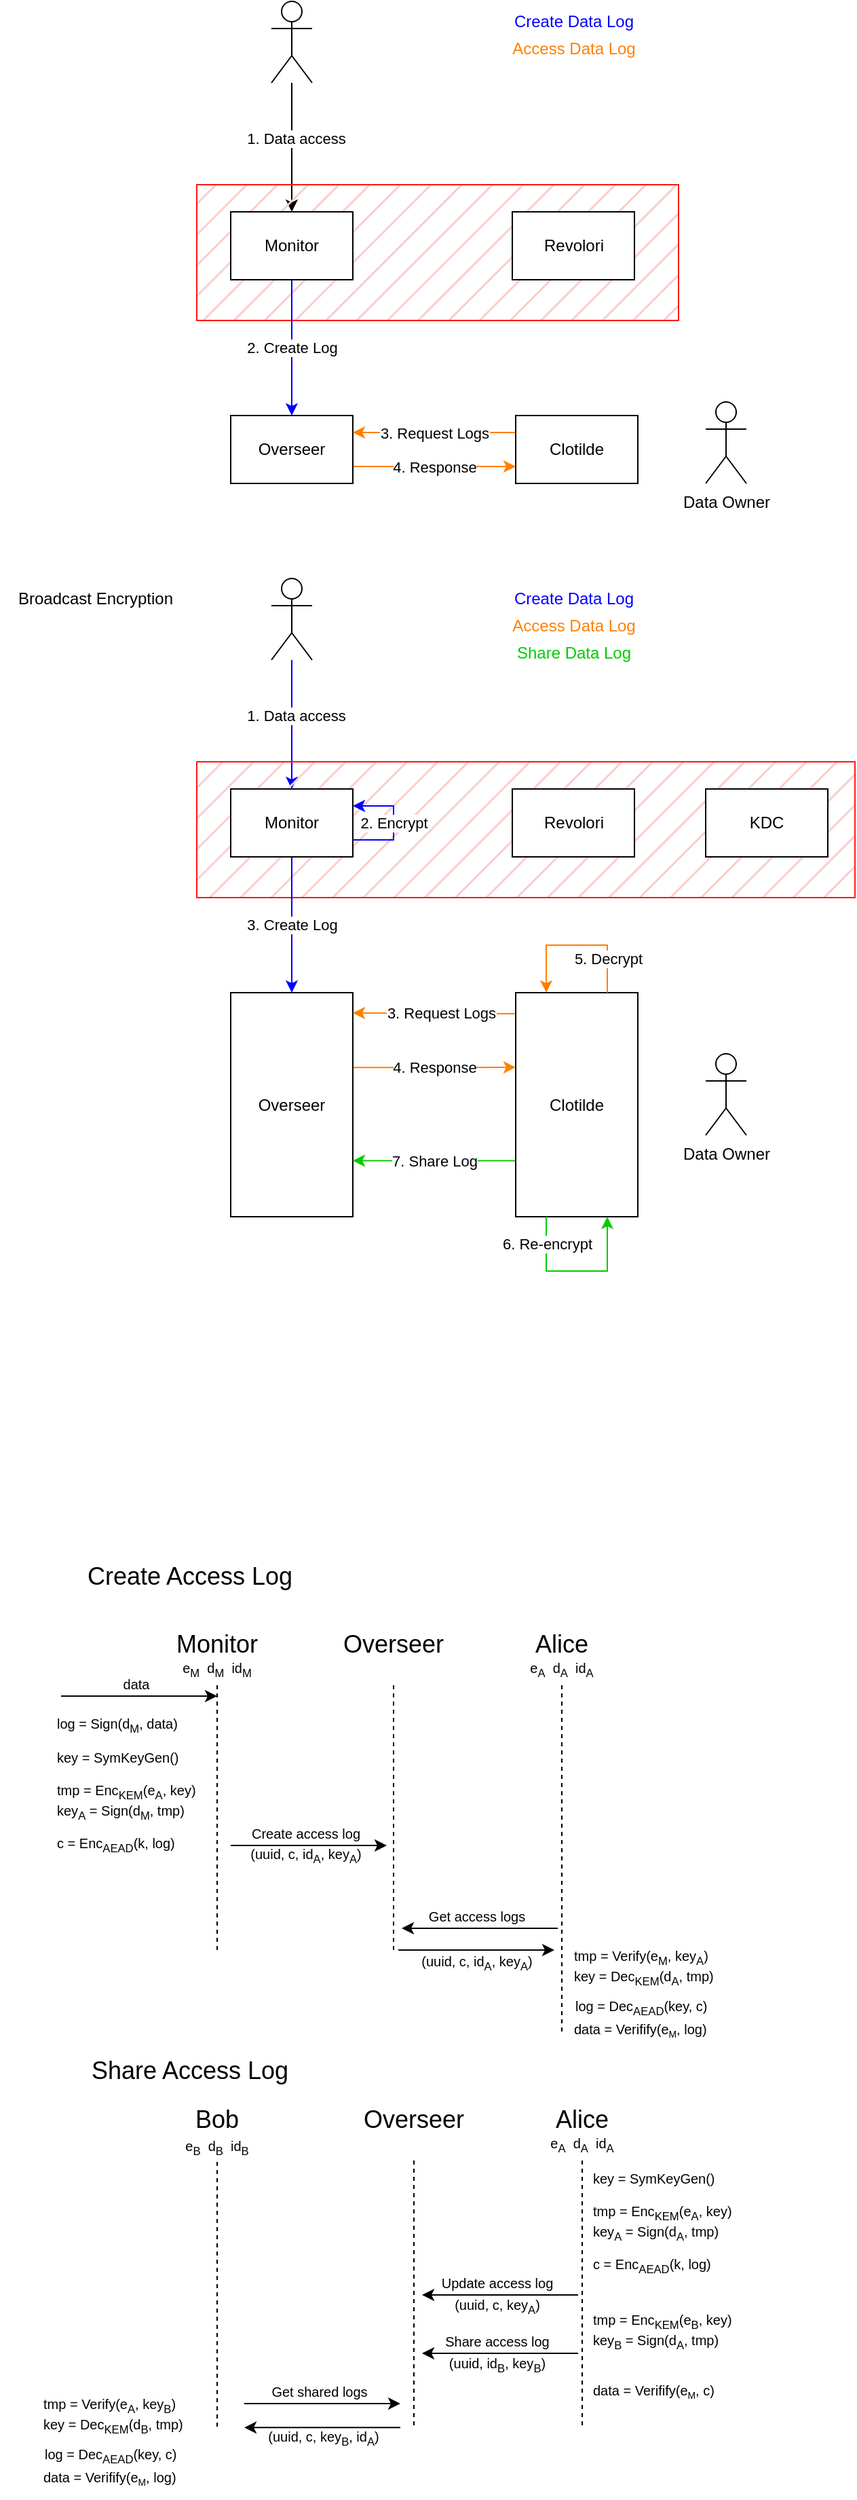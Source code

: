 <mxfile version="20.2.6" type="device"><diagram id="GkMQN6AADFIG6BYPKcEL" name="Seite-1"><mxGraphModel dx="1296" dy="751" grid="1" gridSize="10" guides="1" tooltips="1" connect="1" arrows="1" fold="1" page="1" pageScale="1" pageWidth="827" pageHeight="1169" math="0" shadow="0"><root><mxCell id="0"/><mxCell id="1" parent="0"/><mxCell id="-9-VWRucw9w403B5Mi1J-11" style="edgeStyle=orthogonalEdgeStyle;rounded=0;orthogonalLoop=1;jettySize=auto;html=1;exitX=0.5;exitY=0;exitDx=0;exitDy=0;endArrow=none;endFill=0;startArrow=classic;startFill=1;" parent="1" source="-9-VWRucw9w403B5Mi1J-1" target="-9-VWRucw9w403B5Mi1J-7" edge="1"><mxGeometry relative="1" as="geometry"/></mxCell><mxCell id="-9-VWRucw9w403B5Mi1J-30" value="1. Data access" style="edgeLabel;html=1;align=center;verticalAlign=middle;resizable=0;points=[];fontColor=#000000;" parent="-9-VWRucw9w403B5Mi1J-11" vertex="1" connectable="0"><mxGeometry x="0.302" y="-3" relative="1" as="geometry"><mxPoint y="8" as="offset"/></mxGeometry></mxCell><mxCell id="-9-VWRucw9w403B5Mi1J-6" value="" style="rounded=0;whiteSpace=wrap;html=1;fillColor=#f8cecc;strokeColor=#FF1717;fillStyle=hatch;" parent="1" vertex="1"><mxGeometry x="175" y="180" width="355" height="100" as="geometry"/></mxCell><mxCell id="-9-VWRucw9w403B5Mi1J-24" value="2. Create Log" style="edgeStyle=orthogonalEdgeStyle;rounded=0;orthogonalLoop=1;jettySize=auto;html=1;exitX=0.5;exitY=1;exitDx=0;exitDy=0;entryX=0.5;entryY=0;entryDx=0;entryDy=0;labelBackgroundColor=default;labelBorderColor=none;fontColor=#000000;endArrow=classic;endFill=1;strokeColor=#0000FF;fillColor=#dae8fc;" parent="1" source="-9-VWRucw9w403B5Mi1J-1" target="-9-VWRucw9w403B5Mi1J-3" edge="1"><mxGeometry relative="1" as="geometry"/></mxCell><mxCell id="-9-VWRucw9w403B5Mi1J-1" value="Monitor&lt;br&gt;" style="rounded=0;whiteSpace=wrap;html=1;" parent="1" vertex="1"><mxGeometry x="200" y="200" width="90" height="50" as="geometry"/></mxCell><mxCell id="-9-VWRucw9w403B5Mi1J-2" value="Revolori" style="rounded=0;whiteSpace=wrap;html=1;" parent="1" vertex="1"><mxGeometry x="407.5" y="200" width="90" height="50" as="geometry"/></mxCell><mxCell id="-9-VWRucw9w403B5Mi1J-27" value="4. Response" style="edgeStyle=orthogonalEdgeStyle;rounded=0;orthogonalLoop=1;jettySize=auto;html=1;exitX=1;exitY=0.75;exitDx=0;exitDy=0;entryX=0;entryY=0.75;entryDx=0;entryDy=0;labelBackgroundColor=default;labelBorderColor=none;fontColor=#000000;endArrow=classic;endFill=1;strokeColor=#FF8000;fillColor=#ffe6cc;" parent="1" source="-9-VWRucw9w403B5Mi1J-3" target="-9-VWRucw9w403B5Mi1J-5" edge="1"><mxGeometry relative="1" as="geometry"/></mxCell><mxCell id="-9-VWRucw9w403B5Mi1J-3" value="Overseer" style="rounded=0;whiteSpace=wrap;html=1;" parent="1" vertex="1"><mxGeometry x="200" y="350" width="90" height="50" as="geometry"/></mxCell><mxCell id="-9-VWRucw9w403B5Mi1J-26" value="3. Request Logs" style="edgeStyle=orthogonalEdgeStyle;rounded=0;orthogonalLoop=1;jettySize=auto;html=1;exitX=0;exitY=0.25;exitDx=0;exitDy=0;entryX=1;entryY=0.25;entryDx=0;entryDy=0;labelBackgroundColor=default;labelBorderColor=none;fontColor=#000000;endArrow=classic;endFill=1;strokeColor=#FF8000;fillColor=#ffe6cc;" parent="1" source="-9-VWRucw9w403B5Mi1J-5" target="-9-VWRucw9w403B5Mi1J-3" edge="1"><mxGeometry relative="1" as="geometry"/></mxCell><mxCell id="-9-VWRucw9w403B5Mi1J-5" value="Clotilde" style="rounded=0;whiteSpace=wrap;html=1;" parent="1" vertex="1"><mxGeometry x="410" y="350" width="90" height="50" as="geometry"/></mxCell><mxCell id="-9-VWRucw9w403B5Mi1J-7" value="" style="shape=umlActor;verticalLabelPosition=bottom;verticalAlign=top;html=1;outlineConnect=0;fillStyle=hatch;strokeColor=#000000;fillColor=default;" parent="1" vertex="1"><mxGeometry x="230" y="45" width="30" height="60" as="geometry"/></mxCell><mxCell id="-9-VWRucw9w403B5Mi1J-8" value="Data Owner" style="shape=umlActor;verticalLabelPosition=bottom;verticalAlign=top;html=1;outlineConnect=0;fillStyle=hatch;strokeColor=#000000;fillColor=default;" parent="1" vertex="1"><mxGeometry x="550" y="340" width="30" height="60" as="geometry"/></mxCell><mxCell id="-9-VWRucw9w403B5Mi1J-18" value="Create Data Log" style="text;html=1;strokeColor=none;fillColor=none;align=center;verticalAlign=middle;whiteSpace=wrap;rounded=0;fillStyle=hatch;fontColor=#0000FF;" parent="1" vertex="1"><mxGeometry x="397.5" y="45" width="110" height="30" as="geometry"/></mxCell><mxCell id="-9-VWRucw9w403B5Mi1J-19" value="Access Data Log" style="text;html=1;strokeColor=none;fillColor=none;align=center;verticalAlign=middle;whiteSpace=wrap;rounded=0;fillStyle=hatch;fontColor=#FF8000;" parent="1" vertex="1"><mxGeometry x="397.5" y="65" width="110" height="30" as="geometry"/></mxCell><mxCell id="-9-VWRucw9w403B5Mi1J-33" style="edgeStyle=orthogonalEdgeStyle;rounded=0;orthogonalLoop=1;jettySize=auto;html=1;exitX=0.5;exitY=0;exitDx=0;exitDy=0;endArrow=none;endFill=0;startArrow=classic;startFill=1;strokeColor=#0000FF;" parent="1" source="-9-VWRucw9w403B5Mi1J-37" target="-9-VWRucw9w403B5Mi1J-43" edge="1"><mxGeometry relative="1" as="geometry"/></mxCell><mxCell id="-9-VWRucw9w403B5Mi1J-34" value="1. Data access" style="edgeLabel;html=1;align=center;verticalAlign=middle;resizable=0;points=[];fontColor=#000000;" parent="-9-VWRucw9w403B5Mi1J-33" vertex="1" connectable="0"><mxGeometry x="0.302" y="-3" relative="1" as="geometry"><mxPoint y="8" as="offset"/></mxGeometry></mxCell><mxCell id="-9-VWRucw9w403B5Mi1J-35" value="" style="rounded=0;whiteSpace=wrap;html=1;fillColor=#f8cecc;strokeColor=#FF1717;fillStyle=hatch;" parent="1" vertex="1"><mxGeometry x="175" y="605" width="485" height="100" as="geometry"/></mxCell><mxCell id="-9-VWRucw9w403B5Mi1J-36" value="3. Create Log" style="edgeStyle=orthogonalEdgeStyle;rounded=0;orthogonalLoop=1;jettySize=auto;html=1;exitX=0.5;exitY=1;exitDx=0;exitDy=0;entryX=0.5;entryY=0;entryDx=0;entryDy=0;labelBackgroundColor=default;labelBorderColor=none;fontColor=#000000;endArrow=classic;endFill=1;strokeColor=#0000FF;fillColor=#dae8fc;" parent="1" source="-9-VWRucw9w403B5Mi1J-37" target="-9-VWRucw9w403B5Mi1J-40" edge="1"><mxGeometry relative="1" as="geometry"/></mxCell><mxCell id="-9-VWRucw9w403B5Mi1J-37" value="Monitor&lt;br&gt;" style="rounded=0;whiteSpace=wrap;html=1;" parent="1" vertex="1"><mxGeometry x="200" y="625" width="90" height="50" as="geometry"/></mxCell><mxCell id="-9-VWRucw9w403B5Mi1J-38" value="Revolori" style="rounded=0;whiteSpace=wrap;html=1;" parent="1" vertex="1"><mxGeometry x="407.5" y="625" width="90" height="50" as="geometry"/></mxCell><mxCell id="-9-VWRucw9w403B5Mi1J-39" value="4. Response" style="edgeStyle=orthogonalEdgeStyle;rounded=0;orthogonalLoop=1;jettySize=auto;html=1;exitX=1.002;exitY=0.334;exitDx=0;exitDy=0;entryX=0;entryY=0.333;entryDx=0;entryDy=0;labelBackgroundColor=default;labelBorderColor=none;fontColor=#000000;endArrow=classic;endFill=1;strokeColor=#FF8000;fillColor=#ffe6cc;entryPerimeter=0;exitPerimeter=0;" parent="1" source="-9-VWRucw9w403B5Mi1J-40" target="-9-VWRucw9w403B5Mi1J-42" edge="1"><mxGeometry relative="1" as="geometry"><Array as="points"/></mxGeometry></mxCell><mxCell id="-9-VWRucw9w403B5Mi1J-40" value="Overseer" style="rounded=0;whiteSpace=wrap;html=1;" parent="1" vertex="1"><mxGeometry x="200" y="775" width="90" height="165" as="geometry"/></mxCell><mxCell id="-9-VWRucw9w403B5Mi1J-41" value="3. Request Logs" style="edgeStyle=orthogonalEdgeStyle;rounded=0;orthogonalLoop=1;jettySize=auto;html=1;exitX=-0.008;exitY=0.094;exitDx=0;exitDy=0;labelBackgroundColor=default;labelBorderColor=none;fontColor=#000000;endArrow=classic;endFill=1;strokeColor=#FF8000;fillColor=#ffe6cc;exitPerimeter=0;" parent="1" source="-9-VWRucw9w403B5Mi1J-42" edge="1"><mxGeometry x="-0.094" relative="1" as="geometry"><mxPoint x="410" y="816.25" as="sourcePoint"/><mxPoint x="290" y="790" as="targetPoint"/><Array as="points"/><mxPoint as="offset"/></mxGeometry></mxCell><mxCell id="-9-VWRucw9w403B5Mi1J-54" value="7. Share Log" style="edgeStyle=orthogonalEdgeStyle;rounded=0;orthogonalLoop=1;jettySize=auto;html=1;exitX=0;exitY=0.75;exitDx=0;exitDy=0;entryX=1;entryY=0.75;entryDx=0;entryDy=0;labelBackgroundColor=default;labelBorderColor=none;fontColor=#000000;startArrow=none;startFill=0;endArrow=classic;endFill=1;strokeColor=#00CC00;" parent="1" source="-9-VWRucw9w403B5Mi1J-42" target="-9-VWRucw9w403B5Mi1J-40" edge="1"><mxGeometry relative="1" as="geometry"/></mxCell><mxCell id="-9-VWRucw9w403B5Mi1J-42" value="Clotilde" style="rounded=0;whiteSpace=wrap;html=1;" parent="1" vertex="1"><mxGeometry x="410" y="775" width="90" height="165" as="geometry"/></mxCell><mxCell id="-9-VWRucw9w403B5Mi1J-43" value="" style="shape=umlActor;verticalLabelPosition=bottom;verticalAlign=top;html=1;outlineConnect=0;fillStyle=hatch;strokeColor=#000000;fillColor=default;" parent="1" vertex="1"><mxGeometry x="230" y="470" width="30" height="60" as="geometry"/></mxCell><mxCell id="-9-VWRucw9w403B5Mi1J-44" value="Data Owner" style="shape=umlActor;verticalLabelPosition=bottom;verticalAlign=top;html=1;outlineConnect=0;fillStyle=hatch;strokeColor=#000000;fillColor=default;" parent="1" vertex="1"><mxGeometry x="550" y="820" width="30" height="60" as="geometry"/></mxCell><mxCell id="-9-VWRucw9w403B5Mi1J-45" value="Create Data Log" style="text;html=1;strokeColor=none;fillColor=none;align=center;verticalAlign=middle;whiteSpace=wrap;rounded=0;fillStyle=hatch;fontColor=#0000FF;" parent="1" vertex="1"><mxGeometry x="397.5" y="470" width="110" height="30" as="geometry"/></mxCell><mxCell id="-9-VWRucw9w403B5Mi1J-46" value="Access Data Log" style="text;html=1;strokeColor=none;fillColor=none;align=center;verticalAlign=middle;whiteSpace=wrap;rounded=0;fillStyle=hatch;fontColor=#FF8000;" parent="1" vertex="1"><mxGeometry x="397.5" y="490" width="110" height="30" as="geometry"/></mxCell><mxCell id="-9-VWRucw9w403B5Mi1J-47" value="Broadcast Encryption" style="text;html=1;align=center;verticalAlign=middle;resizable=0;points=[];autosize=1;strokeColor=none;fillColor=none;fontColor=#000000;" parent="1" vertex="1"><mxGeometry x="30" y="470" width="140" height="30" as="geometry"/></mxCell><mxCell id="-9-VWRucw9w403B5Mi1J-48" value="2. Encrypt" style="edgeStyle=orthogonalEdgeStyle;rounded=0;orthogonalLoop=1;jettySize=auto;html=1;exitX=1;exitY=0.25;exitDx=0;exitDy=0;entryX=1;entryY=0.75;entryDx=0;entryDy=0;labelBackgroundColor=default;labelBorderColor=none;fontColor=#000000;startArrow=classic;startFill=1;endArrow=none;endFill=0;strokeColor=#0000FF;" parent="1" source="-9-VWRucw9w403B5Mi1J-37" target="-9-VWRucw9w403B5Mi1J-37" edge="1"><mxGeometry relative="1" as="geometry"><Array as="points"><mxPoint x="320" y="638"/><mxPoint x="320" y="663"/></Array></mxGeometry></mxCell><mxCell id="-9-VWRucw9w403B5Mi1J-49" value="KDC" style="rounded=0;whiteSpace=wrap;html=1;" parent="1" vertex="1"><mxGeometry x="550" y="625" width="90" height="50" as="geometry"/></mxCell><mxCell id="-9-VWRucw9w403B5Mi1J-50" value="5. Decrypt" style="edgeStyle=orthogonalEdgeStyle;rounded=0;orthogonalLoop=1;jettySize=auto;html=1;exitX=0.25;exitY=0;exitDx=0;exitDy=0;entryX=0.75;entryY=0;entryDx=0;entryDy=0;labelBackgroundColor=default;labelBorderColor=none;fontColor=#000000;startArrow=classic;startFill=1;endArrow=none;endFill=0;strokeColor=#FF8000;" parent="1" source="-9-VWRucw9w403B5Mi1J-42" target="-9-VWRucw9w403B5Mi1J-42" edge="1"><mxGeometry x="0.565" relative="1" as="geometry"><Array as="points"><mxPoint x="433" y="740"/><mxPoint x="478" y="740"/></Array><mxPoint as="offset"/></mxGeometry></mxCell><mxCell id="-9-VWRucw9w403B5Mi1J-51" value="&lt;font color=&quot;#00cc00&quot;&gt;Share Data Log&lt;/font&gt;" style="text;html=1;strokeColor=none;fillColor=none;align=center;verticalAlign=middle;whiteSpace=wrap;rounded=0;fillStyle=hatch;fontColor=#FF8000;" parent="1" vertex="1"><mxGeometry x="397.5" y="510" width="110" height="30" as="geometry"/></mxCell><mxCell id="-9-VWRucw9w403B5Mi1J-53" value="6. Re-encrypt" style="edgeStyle=orthogonalEdgeStyle;rounded=0;orthogonalLoop=1;jettySize=auto;html=1;exitX=0.75;exitY=1;exitDx=0;exitDy=0;entryX=0.25;entryY=1;entryDx=0;entryDy=0;labelBackgroundColor=default;labelBorderColor=none;fontColor=#000000;startArrow=classic;startFill=1;endArrow=none;endFill=0;strokeColor=#00CC00;" parent="1" source="-9-VWRucw9w403B5Mi1J-42" target="-9-VWRucw9w403B5Mi1J-42" edge="1"><mxGeometry x="0.68" relative="1" as="geometry"><Array as="points"><mxPoint x="478" y="980"/><mxPoint x="433" y="980"/></Array><mxPoint as="offset"/></mxGeometry></mxCell><mxCell id="agh2qC68gzWuxtGAV_Su-1" value="" style="endArrow=none;dashed=1;html=1;rounded=0;entryX=0.5;entryY=1;entryDx=0;entryDy=0;" edge="1" parent="1" target="agh2qC68gzWuxtGAV_Su-3"><mxGeometry width="50" height="50" relative="1" as="geometry"><mxPoint x="190" y="1480" as="sourcePoint"/><mxPoint x="190" y="1330" as="targetPoint"/></mxGeometry></mxCell><mxCell id="agh2qC68gzWuxtGAV_Su-4" value="" style="group" vertex="1" connectable="0" parent="1"><mxGeometry x="160" y="1240" width="60" height="50" as="geometry"/></mxCell><mxCell id="agh2qC68gzWuxtGAV_Su-2" value="&lt;font style=&quot;font-size: 18px;&quot;&gt;Monitor&lt;/font&gt;" style="text;html=1;strokeColor=none;fillColor=none;align=center;verticalAlign=middle;whiteSpace=wrap;rounded=0;" vertex="1" parent="agh2qC68gzWuxtGAV_Su-4"><mxGeometry width="60" height="30" as="geometry"/></mxCell><mxCell id="agh2qC68gzWuxtGAV_Su-3" value="&lt;font style=&quot;font-size: 10px;&quot;&gt;e&lt;sub&gt;M&lt;/sub&gt;&amp;nbsp; d&lt;sub&gt;M&lt;/sub&gt;&amp;nbsp; id&lt;sub&gt;M&lt;/sub&gt;&lt;/font&gt;" style="text;html=1;strokeColor=none;fillColor=none;align=center;verticalAlign=middle;whiteSpace=wrap;rounded=0;" vertex="1" parent="agh2qC68gzWuxtGAV_Su-4"><mxGeometry y="22" width="60" height="20" as="geometry"/></mxCell><mxCell id="agh2qC68gzWuxtGAV_Su-5" value="" style="endArrow=none;dashed=1;html=1;rounded=0;entryX=0.5;entryY=1;entryDx=0;entryDy=0;" edge="1" parent="1" target="agh2qC68gzWuxtGAV_Su-8"><mxGeometry width="50" height="50" relative="1" as="geometry"><mxPoint x="444" y="1540" as="sourcePoint"/><mxPoint x="444" y="1330" as="targetPoint"/></mxGeometry></mxCell><mxCell id="agh2qC68gzWuxtGAV_Su-6" value="" style="group" vertex="1" connectable="0" parent="1"><mxGeometry x="414" y="1240" width="60" height="50" as="geometry"/></mxCell><mxCell id="agh2qC68gzWuxtGAV_Su-7" value="&lt;font style=&quot;font-size: 18px;&quot;&gt;Alice&lt;/font&gt;" style="text;html=1;strokeColor=none;fillColor=none;align=center;verticalAlign=middle;whiteSpace=wrap;rounded=0;" vertex="1" parent="agh2qC68gzWuxtGAV_Su-6"><mxGeometry width="60" height="30" as="geometry"/></mxCell><mxCell id="agh2qC68gzWuxtGAV_Su-8" value="&lt;font style=&quot;font-size: 10px;&quot;&gt;e&lt;sub&gt;A&lt;/sub&gt;&amp;nbsp; d&lt;sub&gt;A&lt;/sub&gt;&amp;nbsp; id&lt;sub&gt;A&lt;/sub&gt;&lt;/font&gt;" style="text;html=1;strokeColor=none;fillColor=none;align=center;verticalAlign=middle;whiteSpace=wrap;rounded=0;" vertex="1" parent="agh2qC68gzWuxtGAV_Su-6"><mxGeometry y="22" width="60" height="20" as="geometry"/></mxCell><mxCell id="agh2qC68gzWuxtGAV_Su-9" value="" style="endArrow=none;dashed=1;html=1;rounded=0;entryX=0.5;entryY=1;entryDx=0;entryDy=0;" edge="1" parent="1"><mxGeometry width="50" height="50" relative="1" as="geometry"><mxPoint x="320" y="1480" as="sourcePoint"/><mxPoint x="320" y="1282" as="targetPoint"/></mxGeometry></mxCell><mxCell id="agh2qC68gzWuxtGAV_Su-10" value="" style="group" vertex="1" connectable="0" parent="1"><mxGeometry x="290" y="1240" width="60" height="50" as="geometry"/></mxCell><mxCell id="agh2qC68gzWuxtGAV_Su-11" value="&lt;font style=&quot;font-size: 18px;&quot;&gt;Overseer&lt;/font&gt;" style="text;html=1;strokeColor=none;fillColor=none;align=center;verticalAlign=middle;whiteSpace=wrap;rounded=0;" vertex="1" parent="agh2qC68gzWuxtGAV_Su-10"><mxGeometry width="60" height="30" as="geometry"/></mxCell><mxCell id="agh2qC68gzWuxtGAV_Su-13" value="" style="endArrow=classic;html=1;rounded=0;fontSize=10;" edge="1" parent="1"><mxGeometry width="50" height="50" relative="1" as="geometry"><mxPoint x="75" y="1293" as="sourcePoint"/><mxPoint x="190" y="1293" as="targetPoint"/></mxGeometry></mxCell><mxCell id="agh2qC68gzWuxtGAV_Su-14" value="data" style="text;html=1;align=center;verticalAlign=middle;resizable=0;points=[];autosize=1;strokeColor=none;fillColor=none;fontSize=10;" vertex="1" parent="1"><mxGeometry x="110" y="1269" width="40" height="30" as="geometry"/></mxCell><mxCell id="agh2qC68gzWuxtGAV_Su-15" value="log = Sign(d&lt;sub&gt;M&lt;/sub&gt;, data)" style="text;html=1;align=left;verticalAlign=middle;resizable=0;points=[];autosize=1;strokeColor=none;fillColor=none;fontSize=10;" vertex="1" parent="1"><mxGeometry x="70" y="1299" width="110" height="30" as="geometry"/></mxCell><mxCell id="agh2qC68gzWuxtGAV_Su-16" value="c = Enc&lt;sub&gt;AEAD&lt;/sub&gt;(k, log)" style="text;html=1;align=left;verticalAlign=middle;resizable=0;points=[];autosize=1;strokeColor=none;fillColor=none;fontSize=10;" vertex="1" parent="1"><mxGeometry x="70" y="1387" width="110" height="30" as="geometry"/></mxCell><mxCell id="agh2qC68gzWuxtGAV_Su-21" value="" style="group" vertex="1" connectable="0" parent="1"><mxGeometry x="200" y="1379" width="115" height="48" as="geometry"/></mxCell><mxCell id="agh2qC68gzWuxtGAV_Su-18" value="" style="endArrow=classic;html=1;rounded=0;fontSize=10;" edge="1" parent="agh2qC68gzWuxtGAV_Su-21"><mxGeometry width="50" height="50" relative="1" as="geometry"><mxPoint y="24" as="sourcePoint"/><mxPoint x="115" y="24" as="targetPoint"/></mxGeometry></mxCell><mxCell id="agh2qC68gzWuxtGAV_Su-19" value="Create access log" style="text;html=1;align=center;verticalAlign=middle;resizable=0;points=[];autosize=1;strokeColor=none;fillColor=none;fontSize=10;" vertex="1" parent="agh2qC68gzWuxtGAV_Su-21"><mxGeometry x="5" width="100" height="30" as="geometry"/></mxCell><mxCell id="agh2qC68gzWuxtGAV_Su-20" value="(uuid, c, id&lt;sub&gt;A&lt;/sub&gt;, key&lt;sub&gt;A&lt;/sub&gt;)" style="text;html=1;align=center;verticalAlign=middle;resizable=0;points=[];autosize=1;strokeColor=none;fillColor=none;fontSize=10;" vertex="1" parent="agh2qC68gzWuxtGAV_Su-21"><mxGeometry y="16" width="110" height="30" as="geometry"/></mxCell><mxCell id="agh2qC68gzWuxtGAV_Su-23" value="" style="endArrow=none;html=1;rounded=0;fontSize=10;startArrow=classic;startFill=1;endFill=0;" edge="1" parent="1"><mxGeometry width="50" height="50" relative="1" as="geometry"><mxPoint x="326" y="1464" as="sourcePoint"/><mxPoint x="441" y="1464" as="targetPoint"/></mxGeometry></mxCell><mxCell id="agh2qC68gzWuxtGAV_Su-24" value="Get access logs" style="text;html=1;align=center;verticalAlign=middle;resizable=0;points=[];autosize=1;strokeColor=none;fillColor=none;fontSize=10;" vertex="1" parent="1"><mxGeometry x="336" y="1440" width="90" height="30" as="geometry"/></mxCell><mxCell id="agh2qC68gzWuxtGAV_Su-26" value="" style="endArrow=classic;html=1;rounded=0;fontSize=10;" edge="1" parent="1"><mxGeometry width="50" height="50" relative="1" as="geometry"><mxPoint x="323.5" y="1480" as="sourcePoint"/><mxPoint x="438.5" y="1480" as="targetPoint"/></mxGeometry></mxCell><mxCell id="agh2qC68gzWuxtGAV_Su-28" value="(uuid, c, id&lt;sub&gt;A&lt;/sub&gt;, key&lt;sub&gt;A&lt;/sub&gt;)" style="text;html=1;align=center;verticalAlign=middle;resizable=0;points=[];autosize=1;strokeColor=none;fillColor=none;fontSize=10;" vertex="1" parent="1"><mxGeometry x="326" y="1474" width="110" height="30" as="geometry"/></mxCell><mxCell id="agh2qC68gzWuxtGAV_Su-29" value="log = Dec&lt;sub&gt;AEAD&lt;/sub&gt;&lt;font style=&quot;font-size: 10px;&quot;&gt;(key, c)&lt;/font&gt;" style="text;html=1;align=left;verticalAlign=middle;resizable=0;points=[];autosize=1;strokeColor=none;fillColor=none;fontSize=10;" vertex="1" parent="1"><mxGeometry x="452" y="1507" width="120" height="30" as="geometry"/></mxCell><mxCell id="agh2qC68gzWuxtGAV_Su-31" value="data = Verifify(e&lt;span style=&quot;font-size: 8.333px;&quot;&gt;&lt;sub&gt;M&lt;/sub&gt;&lt;/span&gt;, log)" style="text;html=1;align=left;verticalAlign=middle;resizable=0;points=[];autosize=1;strokeColor=none;fillColor=none;fontSize=10;" vertex="1" parent="1"><mxGeometry x="451" y="1524" width="120" height="30" as="geometry"/></mxCell><mxCell id="agh2qC68gzWuxtGAV_Su-36" value="" style="endArrow=none;dashed=1;html=1;rounded=0;entryX=0.5;entryY=1;entryDx=0;entryDy=0;" edge="1" parent="1" target="agh2qC68gzWuxtGAV_Su-39"><mxGeometry width="50" height="50" relative="1" as="geometry"><mxPoint x="459" y="1830" as="sourcePoint"/><mxPoint x="459" y="1680" as="targetPoint"/></mxGeometry></mxCell><mxCell id="agh2qC68gzWuxtGAV_Su-37" value="" style="group" vertex="1" connectable="0" parent="1"><mxGeometry x="429" y="1590" width="60" height="50" as="geometry"/></mxCell><mxCell id="agh2qC68gzWuxtGAV_Su-38" value="&lt;font style=&quot;font-size: 18px;&quot;&gt;Alice&lt;/font&gt;" style="text;html=1;strokeColor=none;fillColor=none;align=center;verticalAlign=middle;whiteSpace=wrap;rounded=0;" vertex="1" parent="agh2qC68gzWuxtGAV_Su-37"><mxGeometry width="60" height="30" as="geometry"/></mxCell><mxCell id="agh2qC68gzWuxtGAV_Su-39" value="&lt;font style=&quot;font-size: 10px;&quot;&gt;e&lt;sub&gt;A&lt;/sub&gt;&amp;nbsp; d&lt;sub&gt;A&lt;/sub&gt;&amp;nbsp; id&lt;sub&gt;A&lt;/sub&gt;&lt;/font&gt;" style="text;html=1;strokeColor=none;fillColor=none;align=center;verticalAlign=middle;whiteSpace=wrap;rounded=0;" vertex="1" parent="agh2qC68gzWuxtGAV_Su-37"><mxGeometry y="22" width="60" height="20" as="geometry"/></mxCell><mxCell id="agh2qC68gzWuxtGAV_Su-40" value="" style="endArrow=none;dashed=1;html=1;rounded=0;entryX=0.5;entryY=1;entryDx=0;entryDy=0;" edge="1" parent="1"><mxGeometry width="50" height="50" relative="1" as="geometry"><mxPoint x="335" y="1830" as="sourcePoint"/><mxPoint x="335" y="1632" as="targetPoint"/></mxGeometry></mxCell><mxCell id="agh2qC68gzWuxtGAV_Su-41" value="" style="group" vertex="1" connectable="0" parent="1"><mxGeometry x="305" y="1590" width="60" height="50" as="geometry"/></mxCell><mxCell id="agh2qC68gzWuxtGAV_Su-42" value="&lt;font style=&quot;font-size: 18px;&quot;&gt;Overseer&lt;/font&gt;" style="text;html=1;strokeColor=none;fillColor=none;align=center;verticalAlign=middle;whiteSpace=wrap;rounded=0;" vertex="1" parent="agh2qC68gzWuxtGAV_Su-41"><mxGeometry width="60" height="30" as="geometry"/></mxCell><mxCell id="agh2qC68gzWuxtGAV_Su-52" value="" style="endArrow=none;html=1;rounded=0;fontSize=10;startArrow=classic;startFill=1;endFill=0;" edge="1" parent="1"><mxGeometry width="50" height="50" relative="1" as="geometry"><mxPoint x="341" y="1734" as="sourcePoint"/><mxPoint x="456" y="1734" as="targetPoint"/></mxGeometry></mxCell><mxCell id="agh2qC68gzWuxtGAV_Su-53" value="Update access log" style="text;html=1;align=center;verticalAlign=middle;resizable=0;points=[];autosize=1;strokeColor=none;fillColor=none;fontSize=10;" vertex="1" parent="1"><mxGeometry x="341" y="1710" width="110" height="30" as="geometry"/></mxCell><mxCell id="agh2qC68gzWuxtGAV_Su-55" value="(uuid, c, key&lt;sub&gt;A&lt;/sub&gt;)" style="text;html=1;align=center;verticalAlign=middle;resizable=0;points=[];autosize=1;strokeColor=none;fillColor=none;fontSize=10;" vertex="1" parent="1"><mxGeometry x="351" y="1727" width="90" height="30" as="geometry"/></mxCell><mxCell id="agh2qC68gzWuxtGAV_Su-58" value="data = Verifify(e&lt;span style=&quot;font-size: 8.333px;&quot;&gt;&lt;sub&gt;M&lt;/sub&gt;&lt;/span&gt;, c)" style="text;html=1;align=left;verticalAlign=middle;resizable=0;points=[];autosize=1;strokeColor=none;fillColor=none;fontSize=10;" vertex="1" parent="1"><mxGeometry x="465" y="1790" width="110" height="30" as="geometry"/></mxCell><mxCell id="agh2qC68gzWuxtGAV_Su-62" value="&lt;font style=&quot;font-size: 18px;&quot;&gt;Bob&lt;/font&gt;" style="text;html=1;strokeColor=none;fillColor=none;align=center;verticalAlign=middle;whiteSpace=wrap;rounded=0;" vertex="1" parent="1"><mxGeometry x="160" y="1590" width="60" height="30" as="geometry"/></mxCell><mxCell id="agh2qC68gzWuxtGAV_Su-63" value="&lt;font style=&quot;font-size: 10px;&quot;&gt;e&lt;sub&gt;B&lt;/sub&gt;&amp;nbsp; d&lt;sub&gt;B&lt;/sub&gt;&amp;nbsp; id&lt;sub&gt;B&lt;/sub&gt;&lt;/font&gt;" style="text;html=1;strokeColor=none;fillColor=none;align=center;verticalAlign=middle;whiteSpace=wrap;rounded=0;" vertex="1" parent="1"><mxGeometry x="160" y="1616" width="60" height="16" as="geometry"/></mxCell><mxCell id="agh2qC68gzWuxtGAV_Su-64" value="" style="endArrow=none;html=1;rounded=0;fontSize=10;startArrow=classic;startFill=1;endFill=0;" edge="1" parent="1"><mxGeometry width="50" height="50" relative="1" as="geometry"><mxPoint x="341" y="1777" as="sourcePoint"/><mxPoint x="456" y="1777" as="targetPoint"/></mxGeometry></mxCell><mxCell id="agh2qC68gzWuxtGAV_Su-65" value="Share access log" style="text;html=1;align=center;verticalAlign=middle;resizable=0;points=[];autosize=1;strokeColor=none;fillColor=none;fontSize=10;" vertex="1" parent="1"><mxGeometry x="346" y="1753" width="100" height="30" as="geometry"/></mxCell><mxCell id="agh2qC68gzWuxtGAV_Su-66" value="(uuid, id&lt;sub&gt;B&lt;/sub&gt;, key&lt;sub&gt;B&lt;/sub&gt;)" style="text;html=1;align=center;verticalAlign=middle;resizable=0;points=[];autosize=1;strokeColor=none;fillColor=none;fontSize=10;" vertex="1" parent="1"><mxGeometry x="351" y="1770" width="90" height="30" as="geometry"/></mxCell><mxCell id="agh2qC68gzWuxtGAV_Su-67" value="key = SymKeyGen()" style="text;html=1;align=left;verticalAlign=middle;resizable=0;points=[];autosize=1;strokeColor=none;fillColor=none;fontSize=10;" vertex="1" parent="1"><mxGeometry x="70" y="1323" width="110" height="30" as="geometry"/></mxCell><mxCell id="agh2qC68gzWuxtGAV_Su-68" value="tmp = Enc&lt;sub&gt;KEM&lt;/sub&gt;(e&lt;sub&gt;A&lt;/sub&gt;, key)" style="text;html=1;align=left;verticalAlign=middle;resizable=0;points=[];autosize=1;strokeColor=none;fillColor=none;fontSize=10;" vertex="1" parent="1"><mxGeometry x="70" y="1348" width="130" height="30" as="geometry"/></mxCell><mxCell id="agh2qC68gzWuxtGAV_Su-69" value="key&lt;sub&gt;A&lt;/sub&gt; = Sign(d&lt;sub&gt;M&lt;/sub&gt;, tmp)" style="text;html=1;align=left;verticalAlign=middle;resizable=0;points=[];autosize=1;strokeColor=none;fillColor=none;fontSize=10;" vertex="1" parent="1"><mxGeometry x="70" y="1363" width="120" height="30" as="geometry"/></mxCell><mxCell id="agh2qC68gzWuxtGAV_Su-74" value="tmp = Verify(e&lt;sub&gt;M&lt;/sub&gt;, key&lt;sub&gt;A&lt;/sub&gt;)" style="text;html=1;align=left;verticalAlign=middle;resizable=0;points=[];autosize=1;strokeColor=none;fillColor=none;fontSize=10;" vertex="1" parent="1"><mxGeometry x="451" y="1470" width="120" height="30" as="geometry"/></mxCell><mxCell id="agh2qC68gzWuxtGAV_Su-75" value="key = Dec&lt;sub&gt;KEM&lt;/sub&gt;(d&lt;sub&gt;A&lt;/sub&gt;, tmp)" style="text;html=1;align=left;verticalAlign=middle;resizable=0;points=[];autosize=1;strokeColor=none;fillColor=none;fontSize=10;" vertex="1" parent="1"><mxGeometry x="451" y="1485" width="130" height="30" as="geometry"/></mxCell><mxCell id="agh2qC68gzWuxtGAV_Su-76" value="c = Enc&lt;sub&gt;AEAD&lt;/sub&gt;(k, log)" style="text;html=1;align=left;verticalAlign=middle;resizable=0;points=[];autosize=1;strokeColor=none;fillColor=none;fontSize=10;" vertex="1" parent="1"><mxGeometry x="465" y="1697" width="110" height="30" as="geometry"/></mxCell><mxCell id="agh2qC68gzWuxtGAV_Su-77" value="key = SymKeyGen()" style="text;html=1;align=left;verticalAlign=middle;resizable=0;points=[];autosize=1;strokeColor=none;fillColor=none;fontSize=10;" vertex="1" parent="1"><mxGeometry x="465" y="1633" width="110" height="30" as="geometry"/></mxCell><mxCell id="agh2qC68gzWuxtGAV_Su-78" value="tmp = Enc&lt;sub&gt;KEM&lt;/sub&gt;(e&lt;sub&gt;A&lt;/sub&gt;, key)" style="text;html=1;align=left;verticalAlign=middle;resizable=0;points=[];autosize=1;strokeColor=none;fillColor=none;fontSize=10;" vertex="1" parent="1"><mxGeometry x="465" y="1658" width="130" height="30" as="geometry"/></mxCell><mxCell id="agh2qC68gzWuxtGAV_Su-79" value="key&lt;sub&gt;A&lt;/sub&gt; = Sign(d&lt;sub&gt;A&lt;/sub&gt;, tmp)" style="text;html=1;align=left;verticalAlign=middle;resizable=0;points=[];autosize=1;strokeColor=none;fillColor=none;fontSize=10;" vertex="1" parent="1"><mxGeometry x="465" y="1673" width="120" height="30" as="geometry"/></mxCell><mxCell id="agh2qC68gzWuxtGAV_Su-80" value="tmp = Enc&lt;sub&gt;KEM&lt;/sub&gt;(e&lt;sub&gt;B&lt;/sub&gt;, key)" style="text;html=1;align=left;verticalAlign=middle;resizable=0;points=[];autosize=1;strokeColor=none;fillColor=none;fontSize=10;" vertex="1" parent="1"><mxGeometry x="465" y="1738" width="130" height="30" as="geometry"/></mxCell><mxCell id="agh2qC68gzWuxtGAV_Su-81" value="key&lt;sub&gt;B&lt;/sub&gt; = Sign(d&lt;sub&gt;A&lt;/sub&gt;, tmp)" style="text;html=1;align=left;verticalAlign=middle;resizable=0;points=[];autosize=1;strokeColor=none;fillColor=none;fontSize=10;" vertex="1" parent="1"><mxGeometry x="465" y="1753" width="120" height="30" as="geometry"/></mxCell><mxCell id="agh2qC68gzWuxtGAV_Su-82" value="" style="endArrow=none;dashed=1;html=1;rounded=0;entryX=0.5;entryY=1;entryDx=0;entryDy=0;" edge="1" parent="1"><mxGeometry width="50" height="50" relative="1" as="geometry"><mxPoint x="190" y="1831" as="sourcePoint"/><mxPoint x="190" y="1633" as="targetPoint"/></mxGeometry></mxCell><mxCell id="agh2qC68gzWuxtGAV_Su-83" value="" style="group" vertex="1" connectable="0" parent="1"><mxGeometry x="210" y="1790" width="115" height="48" as="geometry"/></mxCell><mxCell id="agh2qC68gzWuxtGAV_Su-84" value="" style="endArrow=classic;html=1;rounded=0;fontSize=10;" edge="1" parent="agh2qC68gzWuxtGAV_Su-83"><mxGeometry width="50" height="50" relative="1" as="geometry"><mxPoint y="24" as="sourcePoint"/><mxPoint x="115" y="24" as="targetPoint"/></mxGeometry></mxCell><mxCell id="agh2qC68gzWuxtGAV_Su-85" value="Get shared logs" style="text;html=1;align=center;verticalAlign=middle;resizable=0;points=[];autosize=1;strokeColor=none;fillColor=none;fontSize=10;" vertex="1" parent="agh2qC68gzWuxtGAV_Su-83"><mxGeometry x="10" width="90" height="30" as="geometry"/></mxCell><mxCell id="agh2qC68gzWuxtGAV_Su-87" value="" style="endArrow=none;html=1;rounded=0;fontSize=10;startArrow=classic;startFill=1;endFill=0;" edge="1" parent="agh2qC68gzWuxtGAV_Su-83"><mxGeometry width="50" height="50" relative="1" as="geometry"><mxPoint y="41.64" as="sourcePoint"/><mxPoint x="115.0" y="41.64" as="targetPoint"/></mxGeometry></mxCell><mxCell id="agh2qC68gzWuxtGAV_Su-89" value="(uuid, c, key&lt;sub&gt;B&lt;/sub&gt;, id&lt;sub&gt;A&lt;/sub&gt;)" style="text;html=1;align=center;verticalAlign=middle;resizable=0;points=[];autosize=1;strokeColor=none;fillColor=none;fontSize=10;" vertex="1" parent="1"><mxGeometry x="212.5" y="1824" width="110" height="30" as="geometry"/></mxCell><mxCell id="agh2qC68gzWuxtGAV_Su-90" value="log = Dec&lt;sub&gt;AEAD&lt;/sub&gt;&lt;font style=&quot;font-size: 10px;&quot;&gt;(key, c)&lt;/font&gt;" style="text;html=1;align=left;verticalAlign=middle;resizable=0;points=[];autosize=1;strokeColor=none;fillColor=none;fontSize=10;" vertex="1" parent="1"><mxGeometry x="61" y="1837" width="120" height="30" as="geometry"/></mxCell><mxCell id="agh2qC68gzWuxtGAV_Su-91" value="data = Verifify(e&lt;span style=&quot;font-size: 8.333px;&quot;&gt;&lt;sub&gt;M&lt;/sub&gt;&lt;/span&gt;, log)" style="text;html=1;align=left;verticalAlign=middle;resizable=0;points=[];autosize=1;strokeColor=none;fillColor=none;fontSize=10;" vertex="1" parent="1"><mxGeometry x="60" y="1854" width="120" height="30" as="geometry"/></mxCell><mxCell id="agh2qC68gzWuxtGAV_Su-92" value="tmp = Verify(e&lt;sub&gt;A&lt;/sub&gt;, key&lt;sub&gt;B&lt;/sub&gt;)" style="text;html=1;align=left;verticalAlign=middle;resizable=0;points=[];autosize=1;strokeColor=none;fillColor=none;fontSize=10;" vertex="1" parent="1"><mxGeometry x="60" y="1800" width="120" height="30" as="geometry"/></mxCell><mxCell id="agh2qC68gzWuxtGAV_Su-93" value="key = Dec&lt;sub&gt;KEM&lt;/sub&gt;(d&lt;sub&gt;B&lt;/sub&gt;, tmp)" style="text;html=1;align=left;verticalAlign=middle;resizable=0;points=[];autosize=1;strokeColor=none;fillColor=none;fontSize=10;" vertex="1" parent="1"><mxGeometry x="60" y="1815" width="130" height="30" as="geometry"/></mxCell><mxCell id="agh2qC68gzWuxtGAV_Su-94" value="" style="group" vertex="1" connectable="0" parent="1"><mxGeometry x="80" y="1190" width="180" height="50" as="geometry"/></mxCell><mxCell id="agh2qC68gzWuxtGAV_Su-95" value="&lt;font style=&quot;font-size: 18px;&quot;&gt;Create Access Log&lt;/font&gt;" style="text;html=1;strokeColor=none;fillColor=none;align=center;verticalAlign=middle;whiteSpace=wrap;rounded=0;" vertex="1" parent="agh2qC68gzWuxtGAV_Su-94"><mxGeometry width="180" height="30" as="geometry"/></mxCell><mxCell id="agh2qC68gzWuxtGAV_Su-96" value="" style="group" vertex="1" connectable="0" parent="1"><mxGeometry x="80" y="1554" width="180" height="50" as="geometry"/></mxCell><mxCell id="agh2qC68gzWuxtGAV_Su-97" value="&lt;font style=&quot;font-size: 18px;&quot;&gt;Share Access Log&lt;/font&gt;" style="text;html=1;strokeColor=none;fillColor=none;align=center;verticalAlign=middle;whiteSpace=wrap;rounded=0;" vertex="1" parent="agh2qC68gzWuxtGAV_Su-96"><mxGeometry width="180" height="30" as="geometry"/></mxCell></root></mxGraphModel></diagram></mxfile>